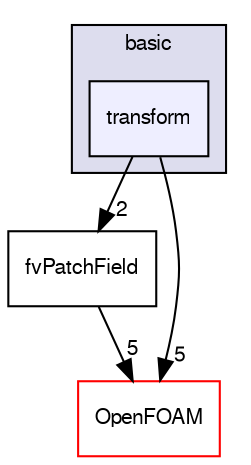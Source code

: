 digraph "src/finiteVolume/fields/fvPatchFields/basic/transform" {
  bgcolor=transparent;
  compound=true
  node [ fontsize="10", fontname="FreeSans"];
  edge [ labelfontsize="10", labelfontname="FreeSans"];
  subgraph clusterdir_546b14c9025d30bb5b92fa069dbdd82c {
    graph [ bgcolor="#ddddee", pencolor="black", label="basic" fontname="FreeSans", fontsize="10", URL="dir_546b14c9025d30bb5b92fa069dbdd82c.html"]
  dir_69500eee4066722e541f53a859e9d9bd [shape=box, label="transform", style="filled", fillcolor="#eeeeff", pencolor="black", URL="dir_69500eee4066722e541f53a859e9d9bd.html"];
  }
  dir_6b9423849569a7ee618201e7cfce9eaa [shape=box label="fvPatchField" URL="dir_6b9423849569a7ee618201e7cfce9eaa.html"];
  dir_c5473ff19b20e6ec4dfe5c310b3778a8 [shape=box label="OpenFOAM" color="red" URL="dir_c5473ff19b20e6ec4dfe5c310b3778a8.html"];
  dir_6b9423849569a7ee618201e7cfce9eaa->dir_c5473ff19b20e6ec4dfe5c310b3778a8 [headlabel="5", labeldistance=1.5 headhref="dir_000882_001732.html"];
  dir_69500eee4066722e541f53a859e9d9bd->dir_6b9423849569a7ee618201e7cfce9eaa [headlabel="2", labeldistance=1.5 headhref="dir_000794_000882.html"];
  dir_69500eee4066722e541f53a859e9d9bd->dir_c5473ff19b20e6ec4dfe5c310b3778a8 [headlabel="5", labeldistance=1.5 headhref="dir_000794_001732.html"];
}
